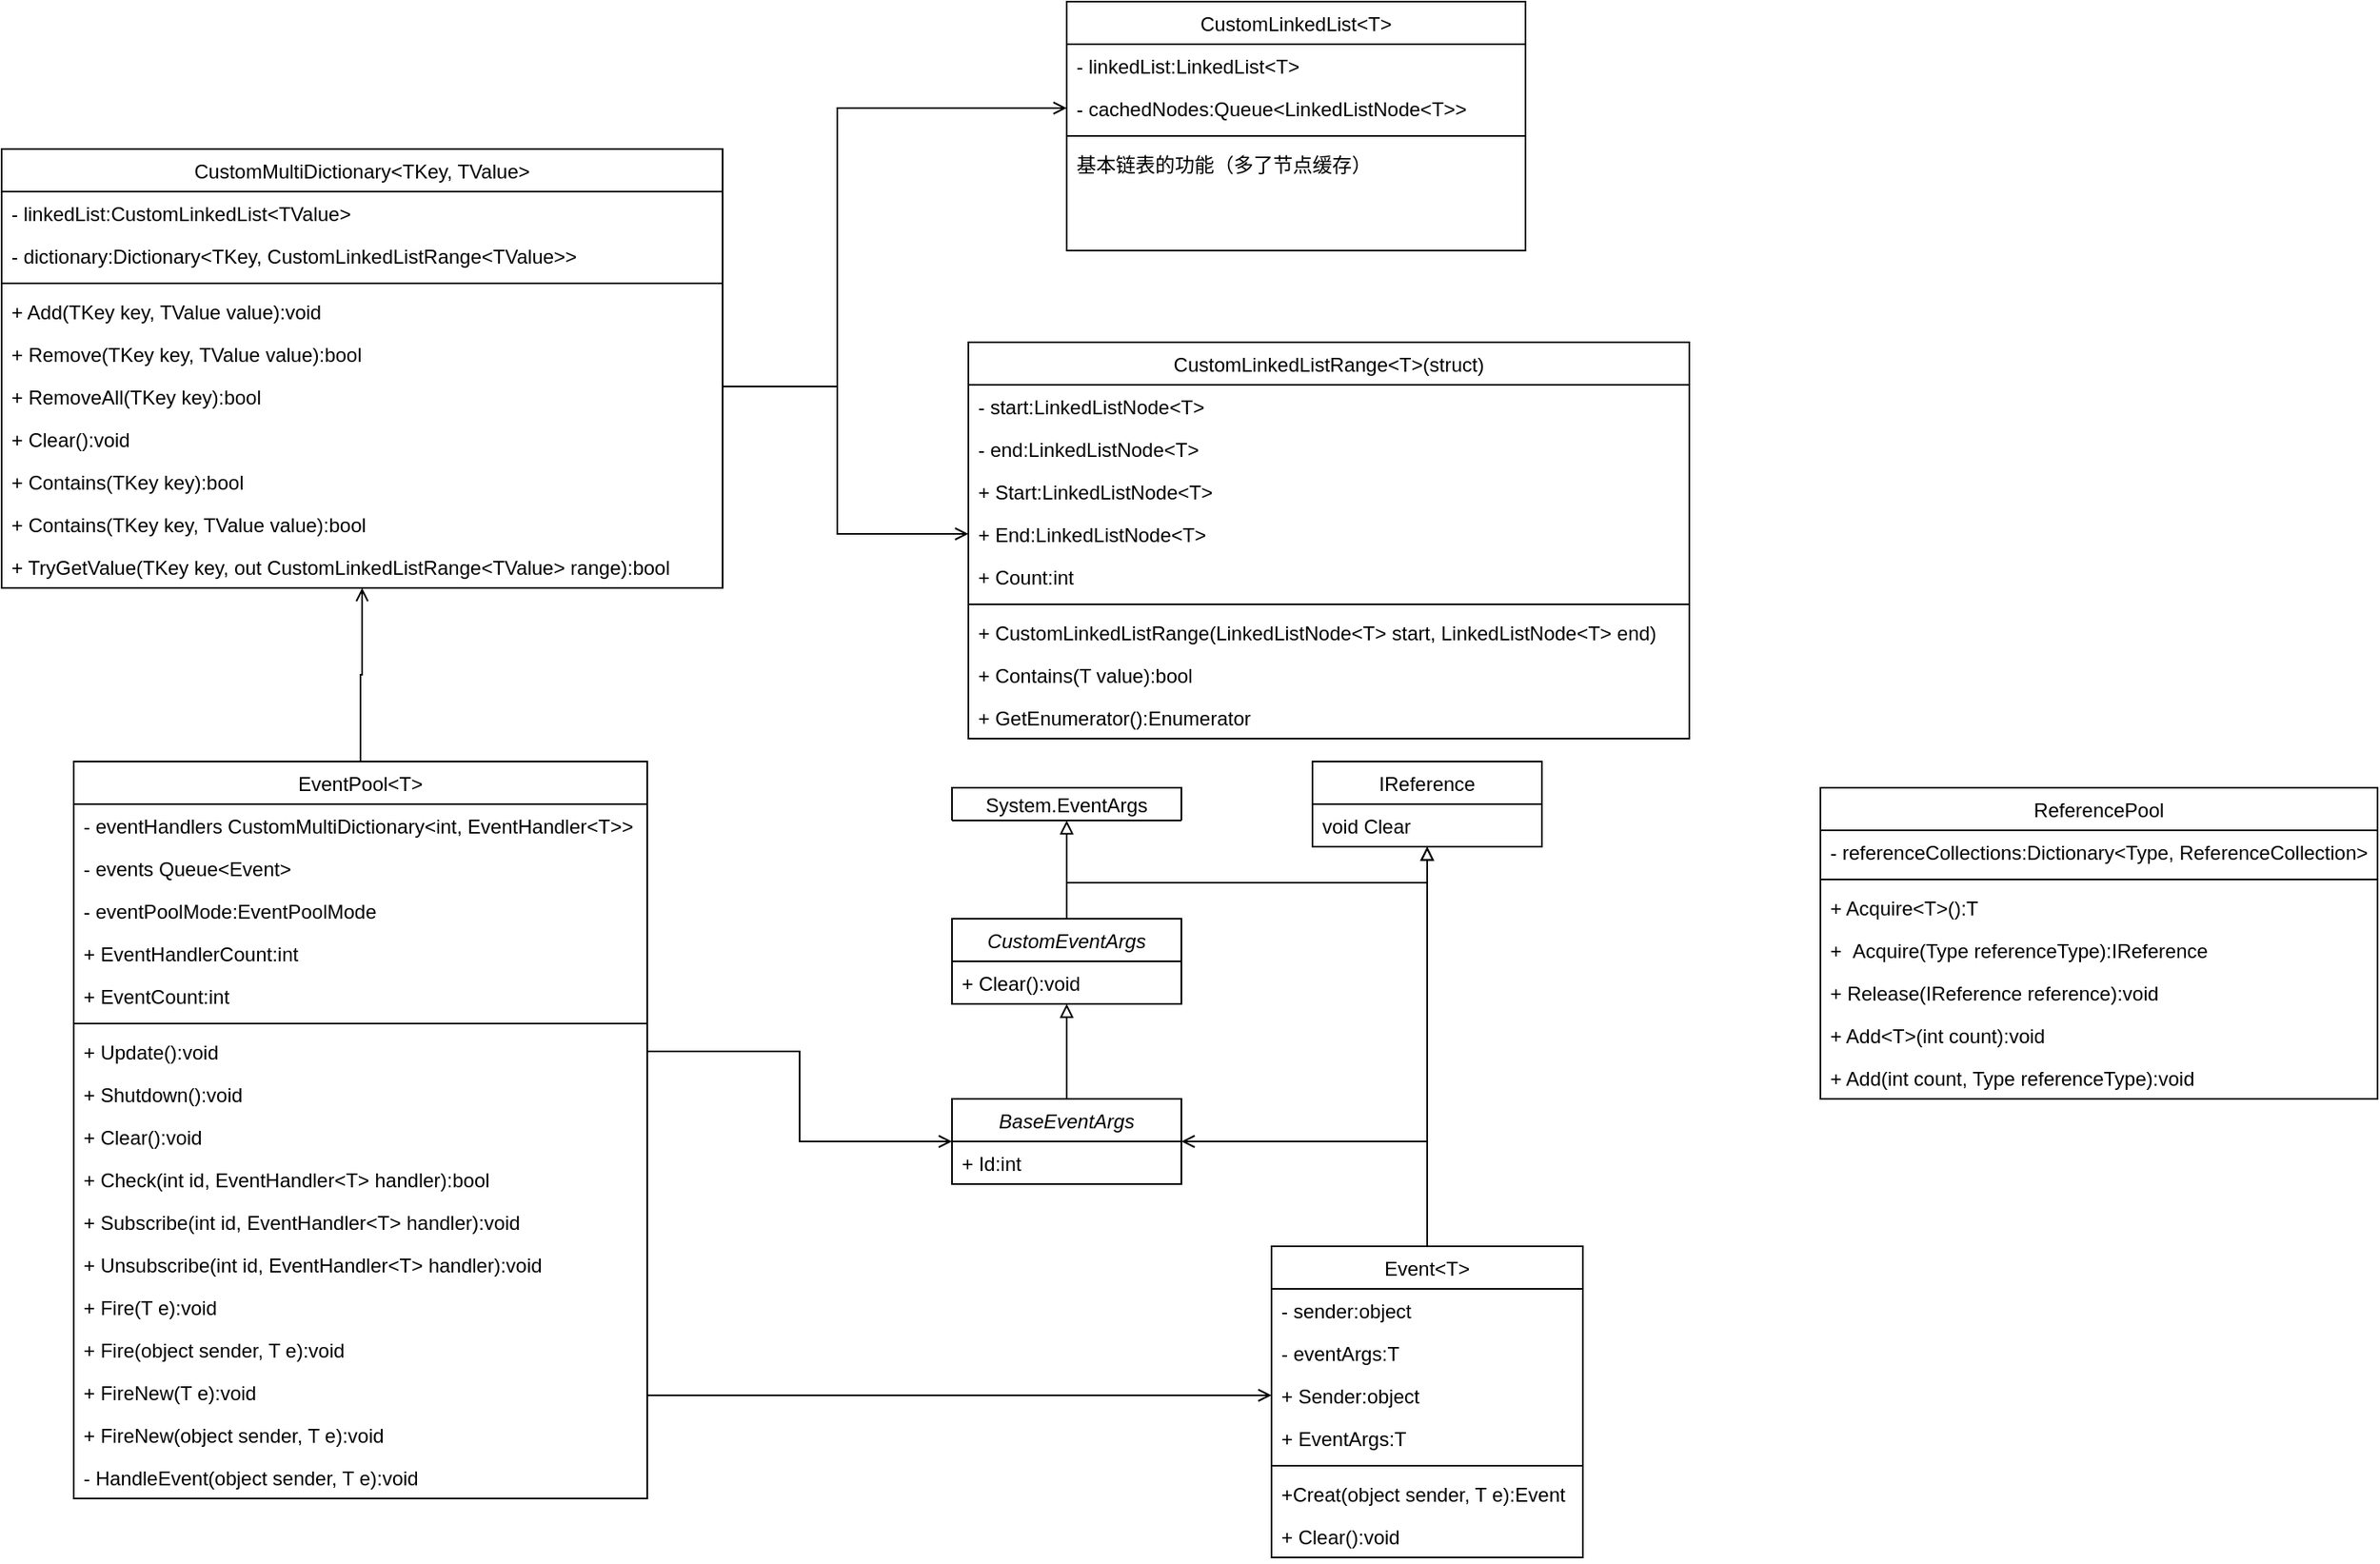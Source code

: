 <mxfile version="14.4.6" type="github">
  <diagram id="C5RBs43oDa-KdzZeNtuy" name="Page-1">
    <mxGraphModel dx="1718" dy="935" grid="1" gridSize="10" guides="1" tooltips="1" connect="1" arrows="1" fold="1" page="1" pageScale="1" pageWidth="827" pageHeight="1169" math="0" shadow="0">
      <root>
        <mxCell id="WIyWlLk6GJQsqaUBKTNV-0" />
        <mxCell id="WIyWlLk6GJQsqaUBKTNV-1" parent="WIyWlLk6GJQsqaUBKTNV-0" />
        <mxCell id="zkfFHV4jXpPFQw0GAbJ--17" value="CustomLinkedList&lt;T&gt;" style="swimlane;fontStyle=0;align=center;verticalAlign=top;childLayout=stackLayout;horizontal=1;startSize=26;horizontalStack=0;resizeParent=1;resizeLast=0;collapsible=1;marginBottom=0;rounded=0;shadow=0;strokeWidth=1;" parent="WIyWlLk6GJQsqaUBKTNV-1" vertex="1">
          <mxGeometry x="730" y="50" width="280" height="152" as="geometry">
            <mxRectangle x="500" y="120" width="160" height="26" as="alternateBounds" />
          </mxGeometry>
        </mxCell>
        <mxCell id="zkfFHV4jXpPFQw0GAbJ--18" value="- linkedList:LinkedList&lt;T&gt;" style="text;align=left;verticalAlign=top;spacingLeft=4;spacingRight=4;overflow=hidden;rotatable=0;points=[[0,0.5],[1,0.5]];portConstraint=eastwest;" parent="zkfFHV4jXpPFQw0GAbJ--17" vertex="1">
          <mxGeometry y="26" width="280" height="26" as="geometry" />
        </mxCell>
        <mxCell id="zkfFHV4jXpPFQw0GAbJ--19" value="- cachedNodes:Queue&lt;LinkedListNode&lt;T&gt;&gt;" style="text;align=left;verticalAlign=top;spacingLeft=4;spacingRight=4;overflow=hidden;rotatable=0;points=[[0,0.5],[1,0.5]];portConstraint=eastwest;rounded=0;shadow=0;html=0;" parent="zkfFHV4jXpPFQw0GAbJ--17" vertex="1">
          <mxGeometry y="52" width="280" height="26" as="geometry" />
        </mxCell>
        <mxCell id="zkfFHV4jXpPFQw0GAbJ--23" value="" style="line;html=1;strokeWidth=1;align=left;verticalAlign=middle;spacingTop=-1;spacingLeft=3;spacingRight=3;rotatable=0;labelPosition=right;points=[];portConstraint=eastwest;" parent="zkfFHV4jXpPFQw0GAbJ--17" vertex="1">
          <mxGeometry y="78" width="280" height="8" as="geometry" />
        </mxCell>
        <mxCell id="14RcjrOy7f_mK4035yPK-16" value="基本链表的功能（多了节点缓存）" style="text;align=left;verticalAlign=top;spacingLeft=4;spacingRight=4;overflow=hidden;rotatable=0;points=[[0,0.5],[1,0.5]];portConstraint=eastwest;" vertex="1" parent="zkfFHV4jXpPFQw0GAbJ--17">
          <mxGeometry y="86" width="280" height="26" as="geometry" />
        </mxCell>
        <mxCell id="14RcjrOy7f_mK4035yPK-25" value="CustomLinkedListRange&lt;T&gt;(struct)" style="swimlane;fontStyle=0;align=center;verticalAlign=top;childLayout=stackLayout;horizontal=1;startSize=26;horizontalStack=0;resizeParent=1;resizeParentMax=0;resizeLast=0;collapsible=1;marginBottom=0;" vertex="1" parent="WIyWlLk6GJQsqaUBKTNV-1">
          <mxGeometry x="670" y="258" width="440" height="242" as="geometry">
            <mxRectangle x="510" y="260" width="200" height="26" as="alternateBounds" />
          </mxGeometry>
        </mxCell>
        <mxCell id="14RcjrOy7f_mK4035yPK-26" value="- start:LinkedListNode&lt;T&gt;" style="text;strokeColor=none;fillColor=none;align=left;verticalAlign=top;spacingLeft=4;spacingRight=4;overflow=hidden;rotatable=0;points=[[0,0.5],[1,0.5]];portConstraint=eastwest;" vertex="1" parent="14RcjrOy7f_mK4035yPK-25">
          <mxGeometry y="26" width="440" height="26" as="geometry" />
        </mxCell>
        <mxCell id="14RcjrOy7f_mK4035yPK-30" value="- end:LinkedListNode&lt;T&gt;" style="text;strokeColor=none;fillColor=none;align=left;verticalAlign=top;spacingLeft=4;spacingRight=4;overflow=hidden;rotatable=0;points=[[0,0.5],[1,0.5]];portConstraint=eastwest;" vertex="1" parent="14RcjrOy7f_mK4035yPK-25">
          <mxGeometry y="52" width="440" height="26" as="geometry" />
        </mxCell>
        <mxCell id="14RcjrOy7f_mK4035yPK-34" value="+ Start:LinkedListNode&lt;T&gt;" style="text;strokeColor=none;fillColor=none;align=left;verticalAlign=top;spacingLeft=4;spacingRight=4;overflow=hidden;rotatable=0;points=[[0,0.5],[1,0.5]];portConstraint=eastwest;" vertex="1" parent="14RcjrOy7f_mK4035yPK-25">
          <mxGeometry y="78" width="440" height="26" as="geometry" />
        </mxCell>
        <mxCell id="14RcjrOy7f_mK4035yPK-35" value="+ End:LinkedListNode&lt;T&gt;" style="text;strokeColor=none;fillColor=none;align=left;verticalAlign=top;spacingLeft=4;spacingRight=4;overflow=hidden;rotatable=0;points=[[0,0.5],[1,0.5]];portConstraint=eastwest;" vertex="1" parent="14RcjrOy7f_mK4035yPK-25">
          <mxGeometry y="104" width="440" height="26" as="geometry" />
        </mxCell>
        <mxCell id="14RcjrOy7f_mK4035yPK-36" value="+ Count:int" style="text;strokeColor=none;fillColor=none;align=left;verticalAlign=top;spacingLeft=4;spacingRight=4;overflow=hidden;rotatable=0;points=[[0,0.5],[1,0.5]];portConstraint=eastwest;" vertex="1" parent="14RcjrOy7f_mK4035yPK-25">
          <mxGeometry y="130" width="440" height="26" as="geometry" />
        </mxCell>
        <mxCell id="14RcjrOy7f_mK4035yPK-27" value="" style="line;strokeWidth=1;fillColor=none;align=left;verticalAlign=middle;spacingTop=-1;spacingLeft=3;spacingRight=3;rotatable=0;labelPosition=right;points=[];portConstraint=eastwest;" vertex="1" parent="14RcjrOy7f_mK4035yPK-25">
          <mxGeometry y="156" width="440" height="8" as="geometry" />
        </mxCell>
        <mxCell id="14RcjrOy7f_mK4035yPK-28" value="+ CustomLinkedListRange(LinkedListNode&lt;T&gt; start, LinkedListNode&lt;T&gt; end)" style="text;strokeColor=none;fillColor=none;align=left;verticalAlign=top;spacingLeft=4;spacingRight=4;overflow=hidden;rotatable=0;points=[[0,0.5],[1,0.5]];portConstraint=eastwest;" vertex="1" parent="14RcjrOy7f_mK4035yPK-25">
          <mxGeometry y="164" width="440" height="26" as="geometry" />
        </mxCell>
        <mxCell id="14RcjrOy7f_mK4035yPK-31" value="+ Contains(T value):bool" style="text;strokeColor=none;fillColor=none;align=left;verticalAlign=top;spacingLeft=4;spacingRight=4;overflow=hidden;rotatable=0;points=[[0,0.5],[1,0.5]];portConstraint=eastwest;" vertex="1" parent="14RcjrOy7f_mK4035yPK-25">
          <mxGeometry y="190" width="440" height="26" as="geometry" />
        </mxCell>
        <mxCell id="14RcjrOy7f_mK4035yPK-37" value="+ GetEnumerator():Enumerator" style="text;strokeColor=none;fillColor=none;align=left;verticalAlign=top;spacingLeft=4;spacingRight=4;overflow=hidden;rotatable=0;points=[[0,0.5],[1,0.5]];portConstraint=eastwest;" vertex="1" parent="14RcjrOy7f_mK4035yPK-25">
          <mxGeometry y="216" width="440" height="26" as="geometry" />
        </mxCell>
        <mxCell id="14RcjrOy7f_mK4035yPK-46" value="CustomMultiDictionary&lt;TKey, TValue&gt;" style="swimlane;fontStyle=0;align=center;verticalAlign=top;childLayout=stackLayout;horizontal=1;startSize=26;horizontalStack=0;resizeParent=1;resizeParentMax=0;resizeLast=0;collapsible=1;marginBottom=0;strokeColor=#000000;strokeWidth=1;fillColor=none;" vertex="1" parent="WIyWlLk6GJQsqaUBKTNV-1">
          <mxGeometry x="80" y="140" width="440" height="268" as="geometry" />
        </mxCell>
        <mxCell id="14RcjrOy7f_mK4035yPK-47" value="- linkedList:CustomLinkedList&lt;TValue&gt;" style="text;strokeColor=none;fillColor=none;align=left;verticalAlign=top;spacingLeft=4;spacingRight=4;overflow=hidden;rotatable=0;points=[[0,0.5],[1,0.5]];portConstraint=eastwest;" vertex="1" parent="14RcjrOy7f_mK4035yPK-46">
          <mxGeometry y="26" width="440" height="26" as="geometry" />
        </mxCell>
        <mxCell id="14RcjrOy7f_mK4035yPK-52" value="- dictionary:Dictionary&lt;TKey, CustomLinkedListRange&lt;TValue&gt;&gt;" style="text;strokeColor=none;fillColor=none;align=left;verticalAlign=top;spacingLeft=4;spacingRight=4;overflow=hidden;rotatable=0;points=[[0,0.5],[1,0.5]];portConstraint=eastwest;" vertex="1" parent="14RcjrOy7f_mK4035yPK-46">
          <mxGeometry y="52" width="440" height="26" as="geometry" />
        </mxCell>
        <mxCell id="14RcjrOy7f_mK4035yPK-48" value="" style="line;strokeWidth=1;fillColor=none;align=left;verticalAlign=middle;spacingTop=-1;spacingLeft=3;spacingRight=3;rotatable=0;labelPosition=right;points=[];portConstraint=eastwest;" vertex="1" parent="14RcjrOy7f_mK4035yPK-46">
          <mxGeometry y="78" width="440" height="8" as="geometry" />
        </mxCell>
        <mxCell id="14RcjrOy7f_mK4035yPK-49" value="+ Add(TKey key, TValue value):void" style="text;strokeColor=none;fillColor=none;align=left;verticalAlign=top;spacingLeft=4;spacingRight=4;overflow=hidden;rotatable=0;points=[[0,0.5],[1,0.5]];portConstraint=eastwest;" vertex="1" parent="14RcjrOy7f_mK4035yPK-46">
          <mxGeometry y="86" width="440" height="26" as="geometry" />
        </mxCell>
        <mxCell id="14RcjrOy7f_mK4035yPK-53" value="+ Remove(TKey key, TValue value):bool" style="text;strokeColor=none;fillColor=none;align=left;verticalAlign=top;spacingLeft=4;spacingRight=4;overflow=hidden;rotatable=0;points=[[0,0.5],[1,0.5]];portConstraint=eastwest;" vertex="1" parent="14RcjrOy7f_mK4035yPK-46">
          <mxGeometry y="112" width="440" height="26" as="geometry" />
        </mxCell>
        <mxCell id="14RcjrOy7f_mK4035yPK-55" value="+ RemoveAll(TKey key):bool" style="text;strokeColor=none;fillColor=none;align=left;verticalAlign=top;spacingLeft=4;spacingRight=4;overflow=hidden;rotatable=0;points=[[0,0.5],[1,0.5]];portConstraint=eastwest;" vertex="1" parent="14RcjrOy7f_mK4035yPK-46">
          <mxGeometry y="138" width="440" height="26" as="geometry" />
        </mxCell>
        <mxCell id="14RcjrOy7f_mK4035yPK-56" value="+ Clear():void" style="text;strokeColor=none;fillColor=none;align=left;verticalAlign=top;spacingLeft=4;spacingRight=4;overflow=hidden;rotatable=0;points=[[0,0.5],[1,0.5]];portConstraint=eastwest;" vertex="1" parent="14RcjrOy7f_mK4035yPK-46">
          <mxGeometry y="164" width="440" height="26" as="geometry" />
        </mxCell>
        <mxCell id="14RcjrOy7f_mK4035yPK-57" value="+ Contains(TKey key):bool" style="text;strokeColor=none;fillColor=none;align=left;verticalAlign=top;spacingLeft=4;spacingRight=4;overflow=hidden;rotatable=0;points=[[0,0.5],[1,0.5]];portConstraint=eastwest;" vertex="1" parent="14RcjrOy7f_mK4035yPK-46">
          <mxGeometry y="190" width="440" height="26" as="geometry" />
        </mxCell>
        <mxCell id="14RcjrOy7f_mK4035yPK-58" value="+ Contains(TKey key, TValue value):bool" style="text;strokeColor=none;fillColor=none;align=left;verticalAlign=top;spacingLeft=4;spacingRight=4;overflow=hidden;rotatable=0;points=[[0,0.5],[1,0.5]];portConstraint=eastwest;" vertex="1" parent="14RcjrOy7f_mK4035yPK-46">
          <mxGeometry y="216" width="440" height="26" as="geometry" />
        </mxCell>
        <mxCell id="14RcjrOy7f_mK4035yPK-59" value="+ TryGetValue(TKey key, out CustomLinkedListRange&lt;TValue&gt; range):bool" style="text;strokeColor=none;fillColor=none;align=left;verticalAlign=top;spacingLeft=4;spacingRight=4;overflow=hidden;rotatable=0;points=[[0,0.5],[1,0.5]];portConstraint=eastwest;" vertex="1" parent="14RcjrOy7f_mK4035yPK-46">
          <mxGeometry y="242" width="440" height="26" as="geometry" />
        </mxCell>
        <mxCell id="14RcjrOy7f_mK4035yPK-64" style="edgeStyle=orthogonalEdgeStyle;rounded=0;orthogonalLoop=1;jettySize=auto;html=1;exitX=1;exitY=0.5;exitDx=0;exitDy=0;entryX=0;entryY=0.5;entryDx=0;entryDy=0;endArrow=open;endFill=0;" edge="1" parent="WIyWlLk6GJQsqaUBKTNV-1" source="14RcjrOy7f_mK4035yPK-53" target="zkfFHV4jXpPFQw0GAbJ--19">
          <mxGeometry relative="1" as="geometry">
            <Array as="points">
              <mxPoint x="590" y="285" />
              <mxPoint x="590" y="115" />
            </Array>
          </mxGeometry>
        </mxCell>
        <mxCell id="14RcjrOy7f_mK4035yPK-65" style="edgeStyle=orthogonalEdgeStyle;rounded=0;orthogonalLoop=1;jettySize=auto;html=1;exitX=1;exitY=0.5;exitDx=0;exitDy=0;entryX=0;entryY=0.5;entryDx=0;entryDy=0;endArrow=open;endFill=0;" edge="1" parent="WIyWlLk6GJQsqaUBKTNV-1" source="14RcjrOy7f_mK4035yPK-53" target="14RcjrOy7f_mK4035yPK-35">
          <mxGeometry relative="1" as="geometry">
            <Array as="points">
              <mxPoint x="590" y="285" />
              <mxPoint x="590" y="375" />
            </Array>
          </mxGeometry>
        </mxCell>
        <mxCell id="14RcjrOy7f_mK4035yPK-88" style="edgeStyle=orthogonalEdgeStyle;rounded=0;orthogonalLoop=1;jettySize=auto;html=1;exitX=0.5;exitY=0;exitDx=0;exitDy=0;endArrow=open;endFill=0;" edge="1" parent="WIyWlLk6GJQsqaUBKTNV-1" source="14RcjrOy7f_mK4035yPK-66" target="14RcjrOy7f_mK4035yPK-46">
          <mxGeometry relative="1" as="geometry">
            <mxPoint x="290" y="410" as="targetPoint" />
          </mxGeometry>
        </mxCell>
        <mxCell id="14RcjrOy7f_mK4035yPK-66" value="EventPool&lt;T&gt;" style="swimlane;fontStyle=0;align=center;verticalAlign=top;childLayout=stackLayout;horizontal=1;startSize=26;horizontalStack=0;resizeParent=1;resizeParentMax=0;resizeLast=0;collapsible=1;marginBottom=0;strokeColor=#000000;strokeWidth=1;fillColor=none;" vertex="1" parent="WIyWlLk6GJQsqaUBKTNV-1">
          <mxGeometry x="124" y="514" width="350" height="450" as="geometry" />
        </mxCell>
        <mxCell id="14RcjrOy7f_mK4035yPK-67" value="- eventHandlers CustomMultiDictionary&lt;int, EventHandler&lt;T&gt;&gt;" style="text;strokeColor=none;fillColor=none;align=left;verticalAlign=top;spacingLeft=4;spacingRight=4;overflow=hidden;rotatable=0;points=[[0,0.5],[1,0.5]];portConstraint=eastwest;" vertex="1" parent="14RcjrOy7f_mK4035yPK-66">
          <mxGeometry y="26" width="350" height="26" as="geometry" />
        </mxCell>
        <mxCell id="14RcjrOy7f_mK4035yPK-72" value="- events Queue&lt;Event&gt;" style="text;strokeColor=none;fillColor=none;align=left;verticalAlign=top;spacingLeft=4;spacingRight=4;overflow=hidden;rotatable=0;points=[[0,0.5],[1,0.5]];portConstraint=eastwest;" vertex="1" parent="14RcjrOy7f_mK4035yPK-66">
          <mxGeometry y="52" width="350" height="26" as="geometry" />
        </mxCell>
        <mxCell id="14RcjrOy7f_mK4035yPK-73" value="- eventPoolMode:EventPoolMode" style="text;strokeColor=none;fillColor=none;align=left;verticalAlign=top;spacingLeft=4;spacingRight=4;overflow=hidden;rotatable=0;points=[[0,0.5],[1,0.5]];portConstraint=eastwest;" vertex="1" parent="14RcjrOy7f_mK4035yPK-66">
          <mxGeometry y="78" width="350" height="26" as="geometry" />
        </mxCell>
        <mxCell id="14RcjrOy7f_mK4035yPK-69" value="+ EventHandlerCount:int" style="text;strokeColor=none;fillColor=none;align=left;verticalAlign=top;spacingLeft=4;spacingRight=4;overflow=hidden;rotatable=0;points=[[0,0.5],[1,0.5]];portConstraint=eastwest;" vertex="1" parent="14RcjrOy7f_mK4035yPK-66">
          <mxGeometry y="104" width="350" height="26" as="geometry" />
        </mxCell>
        <mxCell id="14RcjrOy7f_mK4035yPK-75" value="+ EventCount:int" style="text;strokeColor=none;fillColor=none;align=left;verticalAlign=top;spacingLeft=4;spacingRight=4;overflow=hidden;rotatable=0;points=[[0,0.5],[1,0.5]];portConstraint=eastwest;" vertex="1" parent="14RcjrOy7f_mK4035yPK-66">
          <mxGeometry y="130" width="350" height="26" as="geometry" />
        </mxCell>
        <mxCell id="14RcjrOy7f_mK4035yPK-68" value="" style="line;strokeWidth=1;fillColor=none;align=left;verticalAlign=middle;spacingTop=-1;spacingLeft=3;spacingRight=3;rotatable=0;labelPosition=right;points=[];portConstraint=eastwest;" vertex="1" parent="14RcjrOy7f_mK4035yPK-66">
          <mxGeometry y="156" width="350" height="8" as="geometry" />
        </mxCell>
        <mxCell id="14RcjrOy7f_mK4035yPK-74" value="+ Update():void" style="text;strokeColor=none;fillColor=none;align=left;verticalAlign=top;spacingLeft=4;spacingRight=4;overflow=hidden;rotatable=0;points=[[0,0.5],[1,0.5]];portConstraint=eastwest;" vertex="1" parent="14RcjrOy7f_mK4035yPK-66">
          <mxGeometry y="164" width="350" height="26" as="geometry" />
        </mxCell>
        <mxCell id="14RcjrOy7f_mK4035yPK-76" value="+ Shutdown():void" style="text;strokeColor=none;fillColor=none;align=left;verticalAlign=top;spacingLeft=4;spacingRight=4;overflow=hidden;rotatable=0;points=[[0,0.5],[1,0.5]];portConstraint=eastwest;" vertex="1" parent="14RcjrOy7f_mK4035yPK-66">
          <mxGeometry y="190" width="350" height="26" as="geometry" />
        </mxCell>
        <mxCell id="14RcjrOy7f_mK4035yPK-77" value="+ Clear():void" style="text;strokeColor=none;fillColor=none;align=left;verticalAlign=top;spacingLeft=4;spacingRight=4;overflow=hidden;rotatable=0;points=[[0,0.5],[1,0.5]];portConstraint=eastwest;" vertex="1" parent="14RcjrOy7f_mK4035yPK-66">
          <mxGeometry y="216" width="350" height="26" as="geometry" />
        </mxCell>
        <mxCell id="14RcjrOy7f_mK4035yPK-78" value="+ Check(int id, EventHandler&lt;T&gt; handler):bool" style="text;strokeColor=none;fillColor=none;align=left;verticalAlign=top;spacingLeft=4;spacingRight=4;overflow=hidden;rotatable=0;points=[[0,0.5],[1,0.5]];portConstraint=eastwest;" vertex="1" parent="14RcjrOy7f_mK4035yPK-66">
          <mxGeometry y="242" width="350" height="26" as="geometry" />
        </mxCell>
        <mxCell id="14RcjrOy7f_mK4035yPK-79" value="+ Subscribe(int id, EventHandler&lt;T&gt; handler):void" style="text;strokeColor=none;fillColor=none;align=left;verticalAlign=top;spacingLeft=4;spacingRight=4;overflow=hidden;rotatable=0;points=[[0,0.5],[1,0.5]];portConstraint=eastwest;" vertex="1" parent="14RcjrOy7f_mK4035yPK-66">
          <mxGeometry y="268" width="350" height="26" as="geometry" />
        </mxCell>
        <mxCell id="14RcjrOy7f_mK4035yPK-80" value="+ Unsubscribe(int id, EventHandler&lt;T&gt; handler):void" style="text;strokeColor=none;fillColor=none;align=left;verticalAlign=top;spacingLeft=4;spacingRight=4;overflow=hidden;rotatable=0;points=[[0,0.5],[1,0.5]];portConstraint=eastwest;" vertex="1" parent="14RcjrOy7f_mK4035yPK-66">
          <mxGeometry y="294" width="350" height="26" as="geometry" />
        </mxCell>
        <mxCell id="14RcjrOy7f_mK4035yPK-81" value="+ Fire(T e):void" style="text;strokeColor=none;fillColor=none;align=left;verticalAlign=top;spacingLeft=4;spacingRight=4;overflow=hidden;rotatable=0;points=[[0,0.5],[1,0.5]];portConstraint=eastwest;" vertex="1" parent="14RcjrOy7f_mK4035yPK-66">
          <mxGeometry y="320" width="350" height="26" as="geometry" />
        </mxCell>
        <mxCell id="14RcjrOy7f_mK4035yPK-82" value="+ Fire(object sender, T e):void" style="text;strokeColor=none;fillColor=none;align=left;verticalAlign=top;spacingLeft=4;spacingRight=4;overflow=hidden;rotatable=0;points=[[0,0.5],[1,0.5]];portConstraint=eastwest;" vertex="1" parent="14RcjrOy7f_mK4035yPK-66">
          <mxGeometry y="346" width="350" height="26" as="geometry" />
        </mxCell>
        <mxCell id="14RcjrOy7f_mK4035yPK-84" value="+ FireNew(T e):void" style="text;strokeColor=none;fillColor=none;align=left;verticalAlign=top;spacingLeft=4;spacingRight=4;overflow=hidden;rotatable=0;points=[[0,0.5],[1,0.5]];portConstraint=eastwest;" vertex="1" parent="14RcjrOy7f_mK4035yPK-66">
          <mxGeometry y="372" width="350" height="26" as="geometry" />
        </mxCell>
        <mxCell id="14RcjrOy7f_mK4035yPK-83" value="+ FireNew(object sender, T e):void" style="text;strokeColor=none;fillColor=none;align=left;verticalAlign=top;spacingLeft=4;spacingRight=4;overflow=hidden;rotatable=0;points=[[0,0.5],[1,0.5]];portConstraint=eastwest;" vertex="1" parent="14RcjrOy7f_mK4035yPK-66">
          <mxGeometry y="398" width="350" height="26" as="geometry" />
        </mxCell>
        <mxCell id="14RcjrOy7f_mK4035yPK-85" value="- HandleEvent(object sender, T e):void" style="text;strokeColor=none;fillColor=none;align=left;verticalAlign=top;spacingLeft=4;spacingRight=4;overflow=hidden;rotatable=0;points=[[0,0.5],[1,0.5]];portConstraint=eastwest;" vertex="1" parent="14RcjrOy7f_mK4035yPK-66">
          <mxGeometry y="424" width="350" height="26" as="geometry" />
        </mxCell>
        <mxCell id="14RcjrOy7f_mK4035yPK-144" value="" style="edgeStyle=orthogonalEdgeStyle;rounded=0;orthogonalLoop=1;jettySize=auto;html=1;endArrow=block;endFill=0;" edge="1" parent="WIyWlLk6GJQsqaUBKTNV-1" source="14RcjrOy7f_mK4035yPK-137" target="14RcjrOy7f_mK4035yPK-142">
          <mxGeometry relative="1" as="geometry" />
        </mxCell>
        <mxCell id="14RcjrOy7f_mK4035yPK-161" style="edgeStyle=orthogonalEdgeStyle;rounded=0;orthogonalLoop=1;jettySize=auto;html=1;exitX=0.5;exitY=0;exitDx=0;exitDy=0;endArrow=block;endFill=0;" edge="1" parent="WIyWlLk6GJQsqaUBKTNV-1" source="14RcjrOy7f_mK4035yPK-137" target="14RcjrOy7f_mK4035yPK-156">
          <mxGeometry relative="1" as="geometry" />
        </mxCell>
        <mxCell id="14RcjrOy7f_mK4035yPK-137" value="CustomEventArgs" style="swimlane;fontStyle=2;childLayout=stackLayout;horizontal=1;startSize=26;fillColor=none;horizontalStack=0;resizeParent=1;resizeParentMax=0;resizeLast=0;collapsible=1;marginBottom=0;strokeColor=#000000;strokeWidth=1;align=center;" vertex="1" parent="WIyWlLk6GJQsqaUBKTNV-1">
          <mxGeometry x="660" y="610" width="140" height="52" as="geometry" />
        </mxCell>
        <mxCell id="14RcjrOy7f_mK4035yPK-138" value="+ Clear():void" style="text;strokeColor=none;fillColor=none;align=left;verticalAlign=top;spacingLeft=4;spacingRight=4;overflow=hidden;rotatable=0;points=[[0,0.5],[1,0.5]];portConstraint=eastwest;" vertex="1" parent="14RcjrOy7f_mK4035yPK-137">
          <mxGeometry y="26" width="140" height="26" as="geometry" />
        </mxCell>
        <mxCell id="14RcjrOy7f_mK4035yPK-142" value="System.EventArgs" style="swimlane;fontStyle=0;childLayout=stackLayout;horizontal=1;startSize=26;fillColor=none;horizontalStack=0;resizeParent=1;resizeParentMax=0;resizeLast=0;collapsible=1;marginBottom=0;strokeColor=#000000;strokeWidth=1;align=center;" vertex="1" parent="WIyWlLk6GJQsqaUBKTNV-1">
          <mxGeometry x="660" y="530" width="140" height="20" as="geometry">
            <mxRectangle x="890" y="626" width="130" height="26" as="alternateBounds" />
          </mxGeometry>
        </mxCell>
        <mxCell id="14RcjrOy7f_mK4035yPK-151" style="edgeStyle=orthogonalEdgeStyle;rounded=0;orthogonalLoop=1;jettySize=auto;html=1;exitX=0.5;exitY=0;exitDx=0;exitDy=0;endArrow=block;endFill=0;" edge="1" parent="WIyWlLk6GJQsqaUBKTNV-1" source="14RcjrOy7f_mK4035yPK-147" target="14RcjrOy7f_mK4035yPK-137">
          <mxGeometry relative="1" as="geometry">
            <mxPoint x="710" y="700" as="targetPoint" />
          </mxGeometry>
        </mxCell>
        <mxCell id="14RcjrOy7f_mK4035yPK-147" value="BaseEventArgs" style="swimlane;fontStyle=2;childLayout=stackLayout;horizontal=1;startSize=26;fillColor=none;horizontalStack=0;resizeParent=1;resizeParentMax=0;resizeLast=0;collapsible=1;marginBottom=0;strokeColor=#000000;strokeWidth=1;align=center;" vertex="1" parent="WIyWlLk6GJQsqaUBKTNV-1">
          <mxGeometry x="660" y="720" width="140" height="52" as="geometry" />
        </mxCell>
        <mxCell id="14RcjrOy7f_mK4035yPK-148" value="+ Id:int" style="text;strokeColor=none;fillColor=none;align=left;verticalAlign=top;spacingLeft=4;spacingRight=4;overflow=hidden;rotatable=0;points=[[0,0.5],[1,0.5]];portConstraint=eastwest;" vertex="1" parent="14RcjrOy7f_mK4035yPK-147">
          <mxGeometry y="26" width="140" height="26" as="geometry" />
        </mxCell>
        <mxCell id="14RcjrOy7f_mK4035yPK-154" style="edgeStyle=orthogonalEdgeStyle;rounded=0;orthogonalLoop=1;jettySize=auto;html=1;exitX=1;exitY=0.5;exitDx=0;exitDy=0;entryX=0;entryY=0.5;entryDx=0;entryDy=0;endArrow=open;endFill=0;" edge="1" parent="WIyWlLk6GJQsqaUBKTNV-1" source="14RcjrOy7f_mK4035yPK-74" target="14RcjrOy7f_mK4035yPK-147">
          <mxGeometry relative="1" as="geometry" />
        </mxCell>
        <mxCell id="14RcjrOy7f_mK4035yPK-156" value="IReference" style="swimlane;fontStyle=0;childLayout=stackLayout;horizontal=1;startSize=26;fillColor=none;horizontalStack=0;resizeParent=1;resizeParentMax=0;resizeLast=0;collapsible=1;marginBottom=0;strokeColor=#000000;strokeWidth=1;align=center;" vertex="1" parent="WIyWlLk6GJQsqaUBKTNV-1">
          <mxGeometry x="880" y="514" width="140" height="52" as="geometry" />
        </mxCell>
        <mxCell id="14RcjrOy7f_mK4035yPK-157" value="void Clear" style="text;strokeColor=none;fillColor=none;align=left;verticalAlign=top;spacingLeft=4;spacingRight=4;overflow=hidden;rotatable=0;points=[[0,0.5],[1,0.5]];portConstraint=eastwest;" vertex="1" parent="14RcjrOy7f_mK4035yPK-156">
          <mxGeometry y="26" width="140" height="26" as="geometry" />
        </mxCell>
        <mxCell id="14RcjrOy7f_mK4035yPK-166" style="edgeStyle=orthogonalEdgeStyle;rounded=0;orthogonalLoop=1;jettySize=auto;html=1;exitX=0.5;exitY=0;exitDx=0;exitDy=0;endArrow=block;endFill=0;" edge="1" parent="WIyWlLk6GJQsqaUBKTNV-1" source="14RcjrOy7f_mK4035yPK-162" target="14RcjrOy7f_mK4035yPK-156">
          <mxGeometry relative="1" as="geometry" />
        </mxCell>
        <mxCell id="14RcjrOy7f_mK4035yPK-168" style="edgeStyle=orthogonalEdgeStyle;rounded=0;orthogonalLoop=1;jettySize=auto;html=1;exitX=0.5;exitY=0;exitDx=0;exitDy=0;entryX=1;entryY=0.5;entryDx=0;entryDy=0;endArrow=open;endFill=0;" edge="1" parent="WIyWlLk6GJQsqaUBKTNV-1" source="14RcjrOy7f_mK4035yPK-162" target="14RcjrOy7f_mK4035yPK-147">
          <mxGeometry relative="1" as="geometry" />
        </mxCell>
        <mxCell id="14RcjrOy7f_mK4035yPK-162" value="Event&lt;T&gt;" style="swimlane;fontStyle=0;align=center;verticalAlign=top;childLayout=stackLayout;horizontal=1;startSize=26;horizontalStack=0;resizeParent=1;resizeParentMax=0;resizeLast=0;collapsible=1;marginBottom=0;strokeColor=#000000;strokeWidth=1;fillColor=none;" vertex="1" parent="WIyWlLk6GJQsqaUBKTNV-1">
          <mxGeometry x="855" y="810" width="190" height="190" as="geometry" />
        </mxCell>
        <mxCell id="14RcjrOy7f_mK4035yPK-163" value="- sender:object" style="text;strokeColor=none;fillColor=none;align=left;verticalAlign=top;spacingLeft=4;spacingRight=4;overflow=hidden;rotatable=0;points=[[0,0.5],[1,0.5]];portConstraint=eastwest;" vertex="1" parent="14RcjrOy7f_mK4035yPK-162">
          <mxGeometry y="26" width="190" height="26" as="geometry" />
        </mxCell>
        <mxCell id="14RcjrOy7f_mK4035yPK-169" value="- eventArgs:T" style="text;strokeColor=none;fillColor=none;align=left;verticalAlign=top;spacingLeft=4;spacingRight=4;overflow=hidden;rotatable=0;points=[[0,0.5],[1,0.5]];portConstraint=eastwest;" vertex="1" parent="14RcjrOy7f_mK4035yPK-162">
          <mxGeometry y="52" width="190" height="26" as="geometry" />
        </mxCell>
        <mxCell id="14RcjrOy7f_mK4035yPK-172" value="+ Sender:object" style="text;strokeColor=none;fillColor=none;align=left;verticalAlign=top;spacingLeft=4;spacingRight=4;overflow=hidden;rotatable=0;points=[[0,0.5],[1,0.5]];portConstraint=eastwest;" vertex="1" parent="14RcjrOy7f_mK4035yPK-162">
          <mxGeometry y="78" width="190" height="26" as="geometry" />
        </mxCell>
        <mxCell id="14RcjrOy7f_mK4035yPK-170" value="+ EventArgs:T" style="text;strokeColor=none;fillColor=none;align=left;verticalAlign=top;spacingLeft=4;spacingRight=4;overflow=hidden;rotatable=0;points=[[0,0.5],[1,0.5]];portConstraint=eastwest;" vertex="1" parent="14RcjrOy7f_mK4035yPK-162">
          <mxGeometry y="104" width="190" height="26" as="geometry" />
        </mxCell>
        <mxCell id="14RcjrOy7f_mK4035yPK-164" value="" style="line;strokeWidth=1;fillColor=none;align=left;verticalAlign=middle;spacingTop=-1;spacingLeft=3;spacingRight=3;rotatable=0;labelPosition=right;points=[];portConstraint=eastwest;" vertex="1" parent="14RcjrOy7f_mK4035yPK-162">
          <mxGeometry y="130" width="190" height="8" as="geometry" />
        </mxCell>
        <mxCell id="14RcjrOy7f_mK4035yPK-165" value="+Creat(object sender, T e):Event" style="text;strokeColor=none;fillColor=none;align=left;verticalAlign=top;spacingLeft=4;spacingRight=4;overflow=hidden;rotatable=0;points=[[0,0.5],[1,0.5]];portConstraint=eastwest;" vertex="1" parent="14RcjrOy7f_mK4035yPK-162">
          <mxGeometry y="138" width="190" height="26" as="geometry" />
        </mxCell>
        <mxCell id="14RcjrOy7f_mK4035yPK-173" value="+ Clear():void" style="text;strokeColor=none;fillColor=none;align=left;verticalAlign=top;spacingLeft=4;spacingRight=4;overflow=hidden;rotatable=0;points=[[0,0.5],[1,0.5]];portConstraint=eastwest;" vertex="1" parent="14RcjrOy7f_mK4035yPK-162">
          <mxGeometry y="164" width="190" height="26" as="geometry" />
        </mxCell>
        <mxCell id="14RcjrOy7f_mK4035yPK-177" style="edgeStyle=orthogonalEdgeStyle;rounded=0;orthogonalLoop=1;jettySize=auto;html=1;exitX=1;exitY=0.5;exitDx=0;exitDy=0;entryX=0;entryY=0.5;entryDx=0;entryDy=0;endArrow=open;endFill=0;" edge="1" parent="WIyWlLk6GJQsqaUBKTNV-1" source="14RcjrOy7f_mK4035yPK-74" target="14RcjrOy7f_mK4035yPK-172">
          <mxGeometry relative="1" as="geometry">
            <Array as="points">
              <mxPoint x="474" y="901" />
            </Array>
          </mxGeometry>
        </mxCell>
        <mxCell id="14RcjrOy7f_mK4035yPK-182" value="ReferencePool" style="swimlane;fontStyle=0;align=center;verticalAlign=top;childLayout=stackLayout;horizontal=1;startSize=26;horizontalStack=0;resizeParent=1;resizeParentMax=0;resizeLast=0;collapsible=1;marginBottom=0;strokeColor=#000000;strokeWidth=1;fillColor=none;" vertex="1" parent="WIyWlLk6GJQsqaUBKTNV-1">
          <mxGeometry x="1190" y="530" width="340" height="190" as="geometry" />
        </mxCell>
        <mxCell id="14RcjrOy7f_mK4035yPK-183" value="- referenceCollections:Dictionary&lt;Type, ReferenceCollection&gt;" style="text;strokeColor=none;fillColor=none;align=left;verticalAlign=top;spacingLeft=4;spacingRight=4;overflow=hidden;rotatable=0;points=[[0,0.5],[1,0.5]];portConstraint=eastwest;" vertex="1" parent="14RcjrOy7f_mK4035yPK-182">
          <mxGeometry y="26" width="340" height="26" as="geometry" />
        </mxCell>
        <mxCell id="14RcjrOy7f_mK4035yPK-184" value="" style="line;strokeWidth=1;fillColor=none;align=left;verticalAlign=middle;spacingTop=-1;spacingLeft=3;spacingRight=3;rotatable=0;labelPosition=right;points=[];portConstraint=eastwest;" vertex="1" parent="14RcjrOy7f_mK4035yPK-182">
          <mxGeometry y="52" width="340" height="8" as="geometry" />
        </mxCell>
        <mxCell id="14RcjrOy7f_mK4035yPK-185" value="+ Acquire&lt;T&gt;():T" style="text;strokeColor=none;fillColor=none;align=left;verticalAlign=top;spacingLeft=4;spacingRight=4;overflow=hidden;rotatable=0;points=[[0,0.5],[1,0.5]];portConstraint=eastwest;" vertex="1" parent="14RcjrOy7f_mK4035yPK-182">
          <mxGeometry y="60" width="340" height="26" as="geometry" />
        </mxCell>
        <mxCell id="14RcjrOy7f_mK4035yPK-186" value="+  Acquire(Type referenceType):IReference" style="text;strokeColor=none;fillColor=none;align=left;verticalAlign=top;spacingLeft=4;spacingRight=4;overflow=hidden;rotatable=0;points=[[0,0.5],[1,0.5]];portConstraint=eastwest;" vertex="1" parent="14RcjrOy7f_mK4035yPK-182">
          <mxGeometry y="86" width="340" height="26" as="geometry" />
        </mxCell>
        <mxCell id="14RcjrOy7f_mK4035yPK-187" value="+ Release(IReference reference):void" style="text;strokeColor=none;fillColor=none;align=left;verticalAlign=top;spacingLeft=4;spacingRight=4;overflow=hidden;rotatable=0;points=[[0,0.5],[1,0.5]];portConstraint=eastwest;" vertex="1" parent="14RcjrOy7f_mK4035yPK-182">
          <mxGeometry y="112" width="340" height="26" as="geometry" />
        </mxCell>
        <mxCell id="14RcjrOy7f_mK4035yPK-188" value="+ Add&lt;T&gt;(int count):void" style="text;strokeColor=none;fillColor=none;align=left;verticalAlign=top;spacingLeft=4;spacingRight=4;overflow=hidden;rotatable=0;points=[[0,0.5],[1,0.5]];portConstraint=eastwest;" vertex="1" parent="14RcjrOy7f_mK4035yPK-182">
          <mxGeometry y="138" width="340" height="26" as="geometry" />
        </mxCell>
        <mxCell id="14RcjrOy7f_mK4035yPK-189" value="+ Add(int count, Type referenceType):void" style="text;strokeColor=none;fillColor=none;align=left;verticalAlign=top;spacingLeft=4;spacingRight=4;overflow=hidden;rotatable=0;points=[[0,0.5],[1,0.5]];portConstraint=eastwest;" vertex="1" parent="14RcjrOy7f_mK4035yPK-182">
          <mxGeometry y="164" width="340" height="26" as="geometry" />
        </mxCell>
      </root>
    </mxGraphModel>
  </diagram>
</mxfile>
